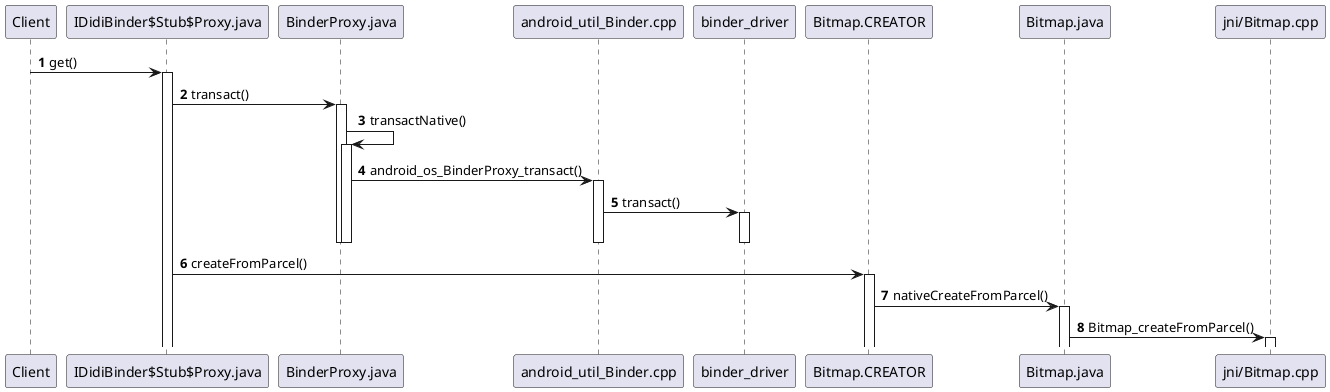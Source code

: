 @startuml
'https://plantuml.com/sequence-diagram

autonumber

Client -> "IDidiBinder$Stub$Proxy.java": get()
activate "IDidiBinder$Stub$Proxy.java"
"IDidiBinder$Stub$Proxy.java" -> BinderProxy.java: transact()
activate BinderProxy.java
BinderProxy.java -> BinderProxy.java: transactNative()
activate BinderProxy.java

BinderProxy.java -> android_util_Binder.cpp:android_os_BinderProxy_transact()
activate android_util_Binder.cpp

android_util_Binder.cpp -> binder_driver: transact()
activate binder_driver
deactivate binder_driver
deactivate android_util_Binder.cpp
deactivate BinderProxy.java
deactivate BinderProxy.java

"IDidiBinder$Stub$Proxy.java" -> Bitmap.CREATOR:createFromParcel()
activate Bitmap.CREATOR

Bitmap.CREATOR -> Bitmap.java :nativeCreateFromParcel()
activate Bitmap.java
Bitmap.java -> "jni/Bitmap.cpp" :Bitmap_createFromParcel()
activate "jni/Bitmap.cpp"


@enduml